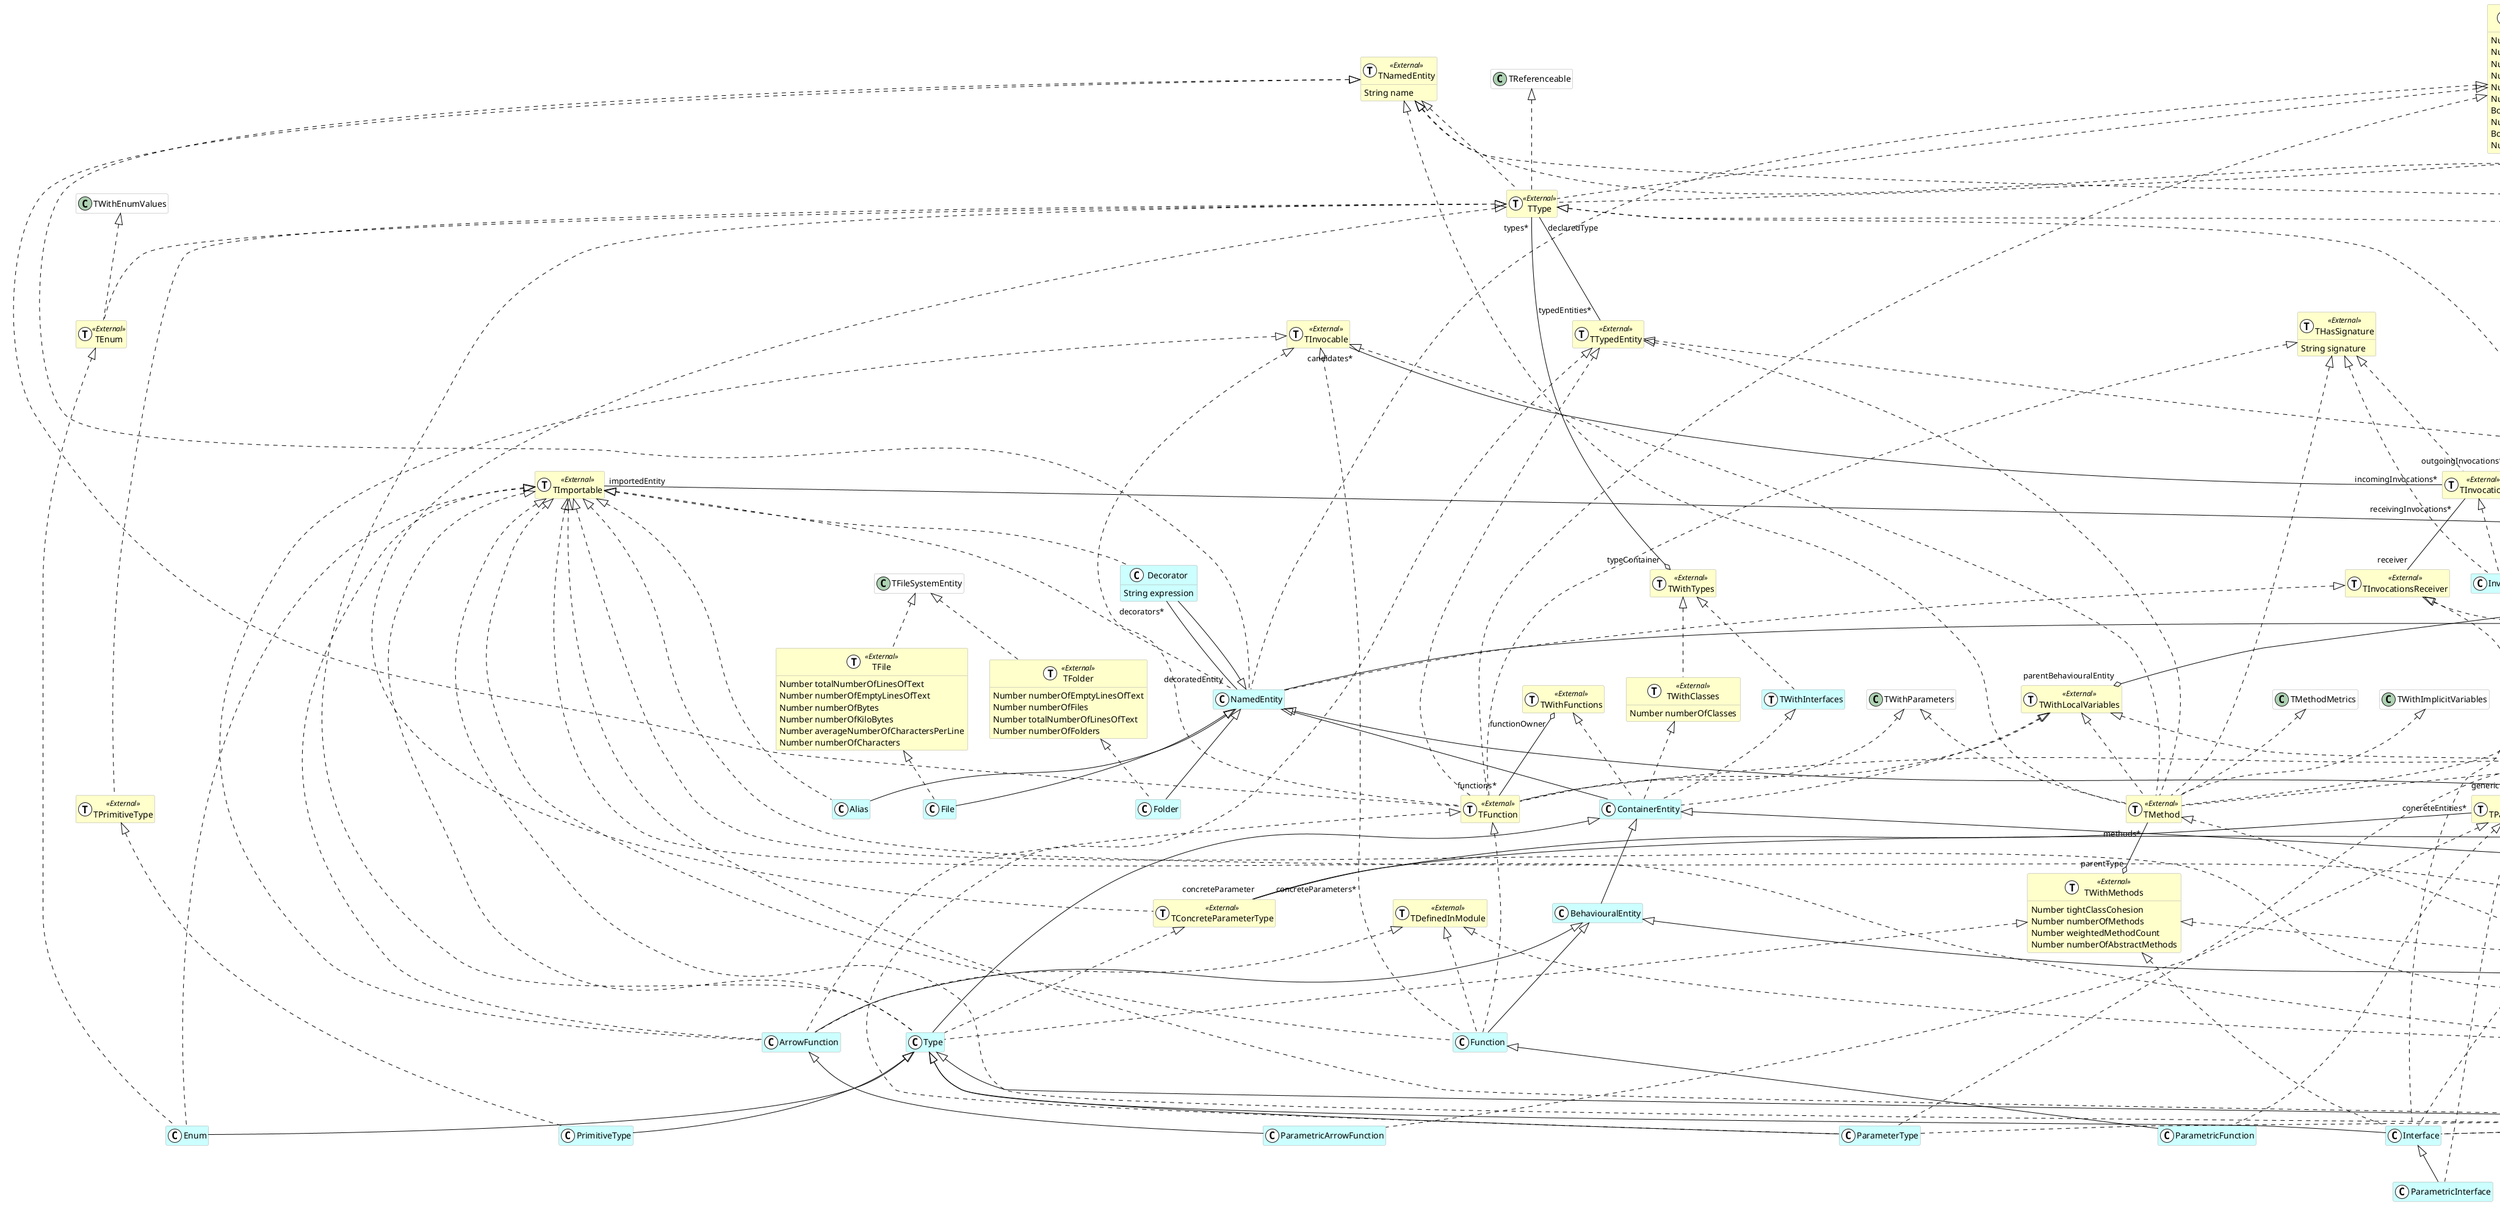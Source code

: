 @startumlhide empty membersskinparam class {  BackgroundColor white  ArrowColor black  BorderColor darkGray}class EnumValue <<(C,white)>> #CCFFFF {}class Access <<(C,white)>> #CCFFFF {}class TCanBeAbstract <<(T,white)External>> #FFFFCC {  Boolean isAbstract}class TClassMetrics <<(T,white)External>> #FFFFCC {  Number numberOfMethodsInHierarchy  Number numberOfMethodsInherited  Number numberOfAttributesInherited  Number totalNumberOfSubclasses  Number numberOfMethodsOverridden  Number numberOfLocallyDefinedMethods}class ParametricClass <<(C,white)>> #CCFFFF {}class Parameter <<(C,white)>> #CCFFFF {}class Decorator <<(C,white)>> #CCFFFF {  String expression}class Variable <<(C,white)>> #CCFFFF {}class TInvocable <<(T,white)External>> #FFFFCC {}class Entity <<(C,white)External>> #FFFFCC {  Boolean isDead  Boolean isTagged  Number numberOfTags}class TImplementable <<(T,white)External>> #FFFFCC {}class TEntityCreator <<(T,white)>> #CCFFFF {}class TIndexedFileNavigation <<(T,white)External>> #FFFFCC {  Number startPos  Number endPos}class StructuralEntity <<(C,white)>> #CCFFFF {}class implicitVariable <<(C,white)>> #CCFFFF {}class TWithInvocations <<(T,white)External>> #FFFFCC {  Number numberOfOutgoingInvocations}class TEntityMetaLevelDependency <<(T,white)External>> #FFFFCC {  Number fanIn  Number numberOfDeadChildren  Number numberOfChildren  Number numberOfExternalClients  Number numberOfInternalClients  Number numberOfExternalProviders  Boolean isRoot  Number fanOut  Boolean isDead  Number numberOfInternalProviders}class ScopingEntity <<(C,white)>> #CCFFFF {}class Accessor <<(C,white)>> #CCFFFF {}class TPrimitiveType <<(T,white)External>> #FFFFCC {}class TLocalVariable <<(T,white)External>> #FFFFCC {}class TImportable <<(T,white)External>> #FFFFCC {}class TType <<(T,white)External>> #FFFFCC {}class Interface <<(C,white)>> #CCFFFF {}class TWithFunctions <<(T,white)External>> #FFFFCC {}class ParameterType <<(C,white)>> #CCFFFF {}class File <<(C,white)>> #CCFFFF {}class IndexedFileAnchor <<(C,white)>> #CCFFFF {}class SourceAnchor <<(C,white)>> #CCFFFF {}class Module <<(C,white)>> #CCFFFF {}class TFolder <<(T,white)External>> #FFFFCC {  Number numberOfEmptyLinesOfText  Number numberOfFiles  Number totalNumberOfLinesOfText  Number numberOfFolders}class TSourceEntity <<(T,white)External>> #FFFFCC {  Number duplicationRate  String sourceText  Boolean isStub  Boolean containsReplicas  Number numberOfLinesOfCodeWithMoreThanOneCharacter  Number numberOfLinesOfCode}class TNamedEntity <<(T,white)External>> #FFFFCC {  String name}class ParametricFunction <<(C,white)>> #CCFFFF {}class TInvocation <<(T,white)External>> #FFFFCC {}class TReference <<(T,white)External>> #FFFFCC {}class ParametricMethod <<(C,white)>> #CCFFFF {}class TAccess <<(T,white)External>> #FFFFCC {  Boolean isWrite  Boolean isRead  Boolean isReadWriteUnknown}class SourcedEntity <<(C,white)>> #CCFFFF {}class TNamespace <<(T,white)External>> #FFFFCC {}class Namespace <<(C,white)>> #CCFFFF {}class ScriptEntity <<(C,white)>> #CCFFFF {}class TInheritance <<(T,white)External>> #FFFFCC {}class TMethod <<(T,white)External>> #FFFFCC {}class FamixTypeScriptModel <<(C,white)>> #CCFFFF {}class TFunction <<(T,white)External>> #FFFFCC {}class TSourceLanguage <<(T,white)External>> #FFFFCC {}class Type <<(C,white)>> #CCFFFF {}class NamedEntity <<(C,white)>> #CCFFFF {}class TParameter <<(T,white)External>> #FFFFCC {}class TDefinedInModule <<(T,white)External>> #FFFFCC {}class Enum <<(C,white)>> #CCFFFF {}class Function <<(C,white)>> #CCFFFF {}class Inheritance <<(C,white)>> #CCFFFF {}class SourceTextAnchor <<(C,white)>> #CCFFFF {}class Method <<(C,white)>> #CCFFFF {}class Concretization <<(C,white)>> #CCFFFF {}class Property <<(C,white)>> #CCFFFF {  Boolean isJavaScriptPrivate  Boolean isOptional  Boolean isDefinitelyAssigned  Boolean readOnly}class TWithAccesses <<(T,white)External>> #FFFFCC {}class ContainerEntity <<(C,white)>> #CCFFFF {}class TWithInheritances <<(T,white)External>> #FFFFCC {  Number hierarchyNestingLevel  Number numberOfDirectSubclasses  Number numberOfSubclasses  Number subclassHierarchyDepth}class TLCOMMetrics <<(T,white)External>> #FFFFCC {  Number lcom3  Number lcom2}class SourceLanguage <<(C,white)>> #CCFFFF {}class ImportClause <<(C,white)>> #CCFFFF {}class Invocation <<(C,white)>> #CCFFFF {}class Model <<(C,white)External>> #FFFFCC {  Number numberOfClassesPerPackage  Number numberOfLinesOfCodePerClass  Number numberOfClasses  Number averageCyclomaticComplexity  Number numberOfLinesOfCode  Number numberOfLinesOfCodePerMethod  Number numberOfModelClasses  Number numberOfClassesPerPackage  Number numberOfModelMethods  Number numberOfLinesOfCodePerPackage  Number numberOfMethods}class TWithAttributes <<(T,white)External>> #FFFFCC {  Number numberOfAttributes}class THasVisibility <<(T,white)External>> #FFFFCC {  Boolean isPublic  Boolean isProtected  String visibility  Boolean isPrivate  Boolean isPackageVisibility}class TStructuralEntity <<(T,white)External>> #FFFFCC {}class TGenericParameterType <<(T,white)External>> #FFFFCC {}class TFile <<(T,white)External>> #FFFFCC {  Number totalNumberOfLinesOfText  Number numberOfEmptyLinesOfText  Number numberOfBytes  Number numberOfKiloBytes  Number averageNumberOfCharactersPerLine  Number numberOfCharacters}class Folder <<(C,white)>> #CCFFFF {}class TComment <<(T,white)External>> #FFFFCC {  String content}class TEnum <<(T,white)External>> #FFFFCC {}class THasKind <<(T,white)External>> #FFFFCC {  String kind  Boolean isSetter  Boolean isConstructor  Boolean isGetter  Boolean isConstant}class Alias <<(C,white)>> #CCFFFF {}class JSDoc <<(C,white)>> #CCFFFF {}class TParametricEntity <<(T,white)External>> #FFFFCC {}class ParameterConcretization <<(C,white)>> #CCFFFF {}class TWithStatements <<(T,white)External>> #FFFFCC {  Number numberOfStatements}class THasImmediateSource <<(T,white)External>> #FFFFCC {  String source}class TParameterConcretization <<(T,white)External>> #FFFFCC {}class ArrowFunction <<(C,white)>> #CCFFFF {}class TWithClasses <<(T,white)External>> #FFFFCC {  Number numberOfClasses}class ParametricInterface <<(C,white)>> #CCFFFF {}class TImport <<(T,white)External>> #FFFFCC {}class Entity <<(C,white)>> #CCFFFF {}class TTypedEntity <<(T,white)External>> #FFFFCC {}class TWithInterfaces <<(T,white)>> #CCFFFF {}class Comment <<(C,white)>> #CCFFFF {  Boolean isJSDoc}class TConcreteParameterType <<(T,white)External>> #FFFFCC {}class TWithMethods <<(T,white)External>> #FFFFCC {  Number tightClassCohesion  Number numberOfMethods  Number weightedMethodCount  Number numberOfAbstractMethods}class Class <<(C,white)>> #CCFFFF {}class THasSignature <<(T,white)External>> #FFFFCC {  String signature}class TClassMetrics <<(T,white)>> #CCFFFF {}class TConcretization <<(T,white)External>> #FFFFCC {}class BehaviouralEntity <<(C,white)>> #CCFFFF {}class TCanImplement <<(T,white)External>> #FFFFCC {}class Implementation <<(C,white)>> #CCFFFF {}class TCanBeClassSide <<(T,white)External>> #FFFFCC {  Boolean isClassSide}class TImplementation <<(T,white)External>> #FFFFCC {}class TWithImports <<(T,white)External>> #FFFFCC {}class TClass <<(T,white)External>> #FFFFCC {  Number weightOfAClass  Boolean isTestCase}class TAttribute <<(T,white)External>> #FFFFCC {  Number hierarchyNestingLevel}class TEnumValue <<(T,white)External>> #FFFFCC {}class TSourceAnchor <<(T,white)External>> #FFFFCC {  Number lineCount}class ParametricArrowFunction <<(C,white)>> #CCFFFF {}class Reference <<(C,white)>> #CCFFFF {}class TWithComments <<(T,white)External>> #FFFFCC {  Boolean hasComments  Number numberOfComments}class PrimitiveType <<(C,white)>> #CCFFFF {}class TInvocationsReceiver <<(T,white)External>> #FFFFCC {}class TWithLocalVariables <<(T,white)External>> #FFFFCC {}class TWithTypes <<(T,white)External>> #FFFFCC {}StructuralEntity <|-- EnumValueEntity <|-- AccessClass <|-- ParametricClassStructuralEntity <|-- ParameterNamedEntity <|-- DecoratorStructuralEntity <|-- VariableObject <|-- EntityNamedEntity <|-- StructuralEntityVariable <|-- implicitVariableContainerEntity <|-- ScopingEntityMethod <|-- AccessorType <|-- ParameterTypeType <|-- InterfaceNamedEntity <|-- FileEntity <|-- SourceAnchorSourceAnchor <|-- IndexedFileAnchorScriptEntity <|-- ModuleFunction <|-- ParametricFunctionMethod <|-- ParametricMethodEntity <|-- SourcedEntityScopingEntity <|-- ScriptEntityScopingEntity <|-- NamespaceModel <|-- FamixTypeScriptModelType <|-- EnumEntity <|-- InheritanceSourceAnchor <|-- SourceTextAnchorBehaviouralEntity <|-- MethodEntity <|-- ConcretizationStructuralEntity <|-- PropertyNamedEntity <|-- ContainerEntityBehaviouralEntity <|-- FunctionEntity <|-- SourceLanguageEntity <|-- ImportClauseContainerEntity <|-- TypeAbstractGroup <|-- ModelEntity <|-- InvocationNamedEntity <|-- FolderNamedEntity <|-- AliasSourcedEntity <|-- JSDocEntity <|-- ParameterConcretizationSourcedEntity <|-- NamedEntityBehaviouralEntity <|-- ArrowFunctionInterface <|-- ParametricInterfaceEntity <|-- EntitySourcedEntity <|-- CommentType <|-- ClassContainerEntity <|-- BehaviouralEntityEntity <|-- ImplementationArrowFunction <|-- ParametricArrowFunctionEntity <|-- ReferenceType <|-- PrimitiveTypeTEnumValue <|.. EnumValueTAccess <|.. AccessTParametricEntity <|.. ParametricClassTParameter <|.. ParameterTImportable <|.. DecoratorTImportable <|.. VariableTLocalVariable <|.. VariableTFileAnchor <|.. TIndexedFileNavigationTStructuralEntity <|.. StructuralEntityTWithAccesses <|.. ScopingEntityTWithInvocations <|.. ScopingEntityTType <|.. TPrimitiveTypeTStructuralEntity <|.. TLocalVariableTNamedEntity <|.. TTypeTReferenceable <|.. TTypeTGenericParameterType <|.. ParameterTypeTTypedEntity <|.. ParameterTypeTWithInheritances <|.. ParameterTypeTSourceEntity <|.. TTypeTEntityMetaLevelDependency <|.. TTypeTImplementable <|.. InterfaceTFile <|.. FileTInvocationsReceiver <|.. InterfaceTSourceAnchor <|.. SourceAnchorTWithAttributes <|.. InterfaceTWithInheritances <|.. InterfaceTWithMethods <|.. InterfaceTIndexedFileNavigation <|.. IndexedFileAnchorTImportable <|.. ModuleTFileSystemEntity <|.. TFolderTWithImports <|.. ModuleTWithLocalVariables <|.. ModuleTAssociation <|.. TReferenceTParametricEntity <|.. ParametricFunctionTAssociation <|.. TAccessTAssociation <|.. TInvocationTHasSignature <|.. TInvocationTParametricEntity <|.. ParametricMethodTSourceEntity <|.. SourcedEntityTWithComments <|.. SourcedEntityTNamedEntity <|.. TNamespaceTSourceEntity <|.. TNamespaceTEntityMetaLevelDependency <|.. TNamespaceTWithStatements <|.. ScriptEntityTDefinedInModule <|.. NamespaceTImportable <|.. NamespaceTNamespace <|.. NamespaceTAssociation <|.. TInheritanceTHasSignature <|.. TMethodTEntityCreator <|.. FamixTypeScriptModelTHasSignature <|.. TFunctionTInvocable <|.. TFunctionTNamedEntity <|.. TFunctionTTypedEntity <|.. TFunctionTWithLocalVariables <|.. TFunctionTWithParameters <|.. TFunctionTWithStatements <|.. TFunctionTEntityMetaLevelDependency <|.. TFunctionTEnum <|.. EnumTImportable <|.. EnumTInvocable <|.. TMethodTMethodMetrics <|.. TMethodTNamedEntity <|.. TMethodTTypedEntity <|.. TMethodTWithImplicitVariables <|.. TMethodTWithLocalVariables <|.. TMethodTWithParameters <|.. TMethodTWithStatements <|.. TMethodTEntityMetaLevelDependency <|.. TMethodTInheritance <|.. InheritanceTHasImmediateSource <|.. SourceTextAnchorTCanBeAbstract <|.. MethodTCanBeClassSide <|.. MethodTConcretization <|.. ConcretizationTHasKind <|.. MethodTHasVisibility <|.. MethodTImportable <|.. MethodTMethod <|.. MethodTAttribute <|.. PropertyTWithClasses <|.. ContainerEntityTWithFunctions <|.. ContainerEntityTWithLocalVariables <|.. ContainerEntityTWithInterfaces <|.. ContainerEntityTCanBeClassSide <|.. PropertyTHasVisibility <|.. PropertyTDefinedInModule <|.. FunctionTFunction <|.. FunctionTSourceLanguage <|.. SourceLanguageTImportable <|.. FunctionTInvocable <|.. FunctionTImport <|.. ImportClauseTStructuralEntity <|.. TParameterTConcreteParameterType <|.. TypeTHasSignature <|.. InvocationTInvocation <|.. InvocationTAccessible <|.. TStructuralEntityTNamedEntity <|.. TStructuralEntityTSourceEntity <|.. TStructuralEntityTTypedEntity <|.. TStructuralEntityTEntityMetaLevelDependency <|.. TStructuralEntityTFileSystemEntity <|.. TFileTImportable <|.. TypeTType <|.. TypeTFolder <|.. FolderTEntityMetaLevelDependency <|.. TCommentTAssociation <|.. TParameterConcretizationTImportable <|.. AliasTParameterConcretization <|.. ParameterConcretizationTSourceEntity <|.. TWithStatementsTWithAccesses <|.. TWithStatementsTWithInvocations <|.. TWithStatementsTWithReferences <|.. TWithStatementsTType <|.. TEnumTWithEnumValues <|.. TEnumTSourceAnchor <|.. THasImmediateSourceTWithMethods <|.. TypeTImportable <|.. NamedEntityTInvocationsReceiver <|.. NamedEntityTNamedEntity <|.. NamedEntityTEntityMetaLevelDependency <|.. NamedEntityTType <|.. TGenericParameterTypeTDefinedInModule <|.. ArrowFunctionTParametricEntity <|.. ParametricInterfaceTFunction <|.. ArrowFunctionTAssociation <|.. TImportTImportable <|.. ArrowFunctionTInvocable <|.. ArrowFunctionTWithTypes <|.. TWithClassesTWithTypes <|.. TWithInterfacesTComment <|.. CommentTType <|.. TConcreteParameterTypeTCanBeAbstract <|.. ClassTCanImplement <|.. ClassTClass <|.. ClassTClassMetrics <|.. ClassTImportable <|.. ClassTLCOMMetrics <|.. ClassTWithAccesses <|.. ClassTWithInvocations <|.. ClassTClassMetrics <|.. ClassTAssociation <|.. TConcretizationTImplementation <|.. ImplementationTAssociation <|.. TImplementationTStructuralEntity <|.. TEnumValueTStructuralEntity <|.. TAttributeTInvocationsReceiver <|.. TClassTType <|.. TClassTWithAttributes <|.. TClassTWithComments <|.. TClassTWithInheritances <|.. TClassTWithMethods <|.. TClassTParametricEntity <|.. ParametricArrowFunctionTReference <|.. ReferenceTPrimitiveType <|.. PrimitiveTypeTParameterConcretization "generics*" -- "concreteParameter" TConcreteParameterTypeTImplementable "interface" -- "implementations*" TImplementationTWithInvocations "sender" -- "outgoingInvocations*" TInvocationTParametricEntity "genericEntity" -- "concretizations*" TConcretizationTComment "comments*" --o "commentedEntity" TWithCommentsTMethod "methods*" --o "parentType" TWithMethodsTWithFunctions "functionOwner" o-- "functions*" TFunctionDecorator "decorators*" -- "decoratedEntity" NamedEntityModel -- "sourceLanguage" TSourceLanguageTImportable "importedEntity" -- "incomingImports*" TImportTType "declaredType" -- "typedEntities*" TTypedEntityTGenericParameterType "genericParameter" -- "concretizations*" TParameterConcretizationTInheritance "subInheritances*" -- "superclass" TWithInheritancesTInheritance "superInheritances*" -- "subclass" TWithInheritancesTType "types*" --o "typeContainer" TWithTypesTWithAttributes "parentType" o-- "attributes*" TAttributeTParametricEntity "concreteEntity" -- "genericization" TConcretizationTParameterConcretization "parameterConcretizations*" -- "concretizations*" TConcretizationTImport "outgoingImports*" -- "importingEntity" TWithImportsTInvocable "candidates*" -- "incomingInvocations*" TInvocationTLocalVariable "localVariables*" --o "parentBehaviouralEntity" TWithLocalVariablesTInvocation "receivingInvocations*" -- "receiver" TInvocationsReceiverTAccess "accesses*" -- "accessor" TWithAccessesTGenericParameterType "genericParameters*" -- "genericEntities*" TParametricEntityTParametricEntity "concreteEntities*" -- "concreteParameters*" TConcreteParameterTypeTSourceEntity "element" -- "sourceAnchor" TSourceAnchorTCanImplement "implementingClass" -- "interfaceImplementations*" TImplementation@enduml